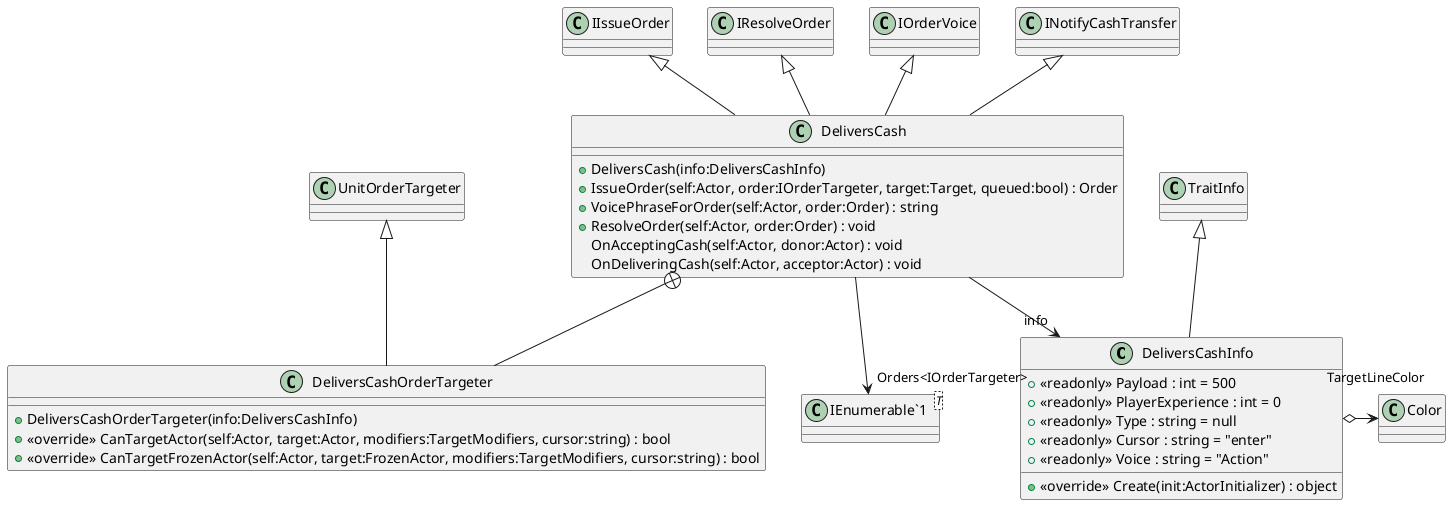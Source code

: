 @startuml
class DeliversCashInfo {
    + <<readonly>> Payload : int = 500
    + <<readonly>> PlayerExperience : int = 0
    + <<readonly>> Type : string = null
    + <<readonly>> Cursor : string = "enter"
    + <<readonly>> Voice : string = "Action"
    + <<override>> Create(init:ActorInitializer) : object
}
class DeliversCash {
    + DeliversCash(info:DeliversCashInfo)
    + IssueOrder(self:Actor, order:IOrderTargeter, target:Target, queued:bool) : Order
    + VoicePhraseForOrder(self:Actor, order:Order) : string
    + ResolveOrder(self:Actor, order:Order) : void
    OnAcceptingCash(self:Actor, donor:Actor) : void
    OnDeliveringCash(self:Actor, acceptor:Actor) : void
}
class "IEnumerable`1"<T> {
}
class DeliversCashOrderTargeter {
    + DeliversCashOrderTargeter(info:DeliversCashInfo)
    + <<override>> CanTargetActor(self:Actor, target:Actor, modifiers:TargetModifiers, cursor:string) : bool
    + <<override>> CanTargetFrozenActor(self:Actor, target:FrozenActor, modifiers:TargetModifiers, cursor:string) : bool
}
TraitInfo <|-- DeliversCashInfo
DeliversCashInfo o-> "TargetLineColor" Color
IIssueOrder <|-- DeliversCash
IResolveOrder <|-- DeliversCash
IOrderVoice <|-- DeliversCash
INotifyCashTransfer <|-- DeliversCash
DeliversCash --> "info" DeliversCashInfo
DeliversCash --> "Orders<IOrderTargeter>" "IEnumerable`1"
DeliversCash +-- DeliversCashOrderTargeter
UnitOrderTargeter <|-- DeliversCashOrderTargeter
@enduml
